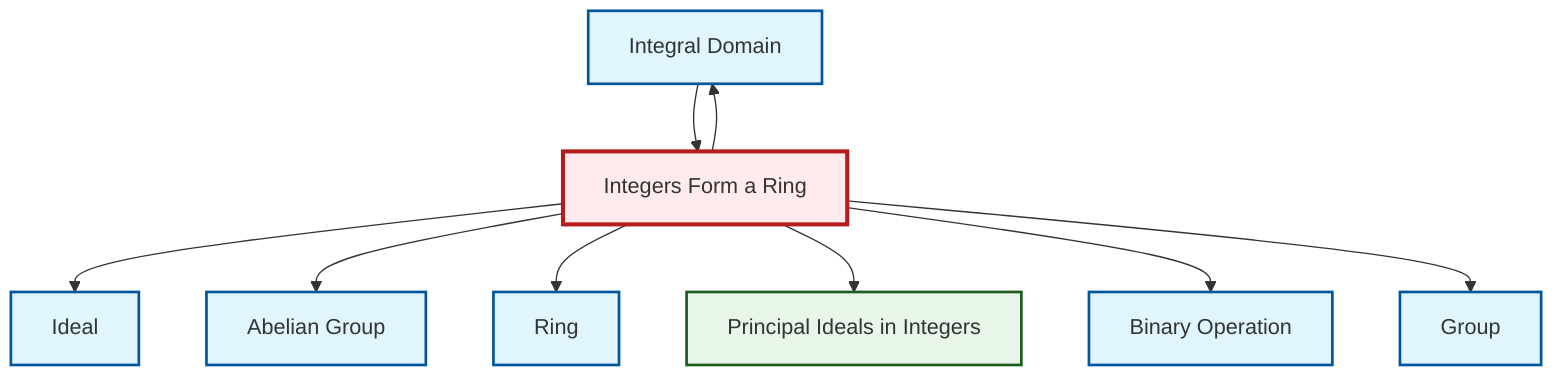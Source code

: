 graph TD
    classDef definition fill:#e1f5fe,stroke:#01579b,stroke-width:2px
    classDef theorem fill:#f3e5f5,stroke:#4a148c,stroke-width:2px
    classDef axiom fill:#fff3e0,stroke:#e65100,stroke-width:2px
    classDef example fill:#e8f5e9,stroke:#1b5e20,stroke-width:2px
    classDef current fill:#ffebee,stroke:#b71c1c,stroke-width:3px
    def-integral-domain["Integral Domain"]:::definition
    def-group["Group"]:::definition
    ex-principal-ideal["Principal Ideals in Integers"]:::example
    def-binary-operation["Binary Operation"]:::definition
    def-ideal["Ideal"]:::definition
    def-abelian-group["Abelian Group"]:::definition
    def-ring["Ring"]:::definition
    ex-integers-ring["Integers Form a Ring"]:::example
    ex-integers-ring --> def-ideal
    def-integral-domain --> ex-integers-ring
    ex-integers-ring --> def-abelian-group
    ex-integers-ring --> def-integral-domain
    ex-integers-ring --> def-ring
    ex-integers-ring --> ex-principal-ideal
    ex-integers-ring --> def-binary-operation
    ex-integers-ring --> def-group
    class ex-integers-ring current